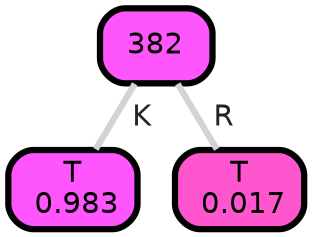 graph Tree {
node [shape=box, style="filled, rounded",color="black",penwidth="3",fontcolor="black",                 fontname=helvetica] ;
graph [ranksep="0 equally", splines=straight,                 bgcolor=transparent, dpi=200] ;
edge [fontname=helvetica, fontweight=bold,fontcolor=grey14,color=lightgray] ;
0 [label="T
 0.983", fillcolor="#fe55fe"] ;
1 [label="382", fillcolor="#fe55fd"] ;
2 [label="T
 0.017", fillcolor="#ff55cf"] ;
1 -- 0 [label=" K",penwidth=3] ;
1 -- 2 [label=" R",penwidth=3] ;
{rank = same;}}
